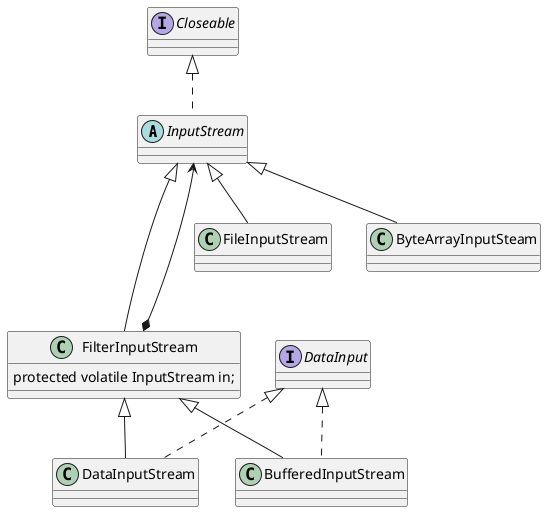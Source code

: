 @startuml
'https://plantuml.com/class-diagram

abstract class InputStream implements Closeable{}
class FilterInputStream extends InputStream{
    protected volatile InputStream in;
}
class FileInputStream extends InputStream{

}
class ByteArrayInputSteam extends InputStream{

}
class DataInputStream extends FilterInputStream implements DataInput{
}

class BufferedInputStream extends FilterInputStream implements DataInput{
}


FilterInputStream *---> InputStream




@enduml